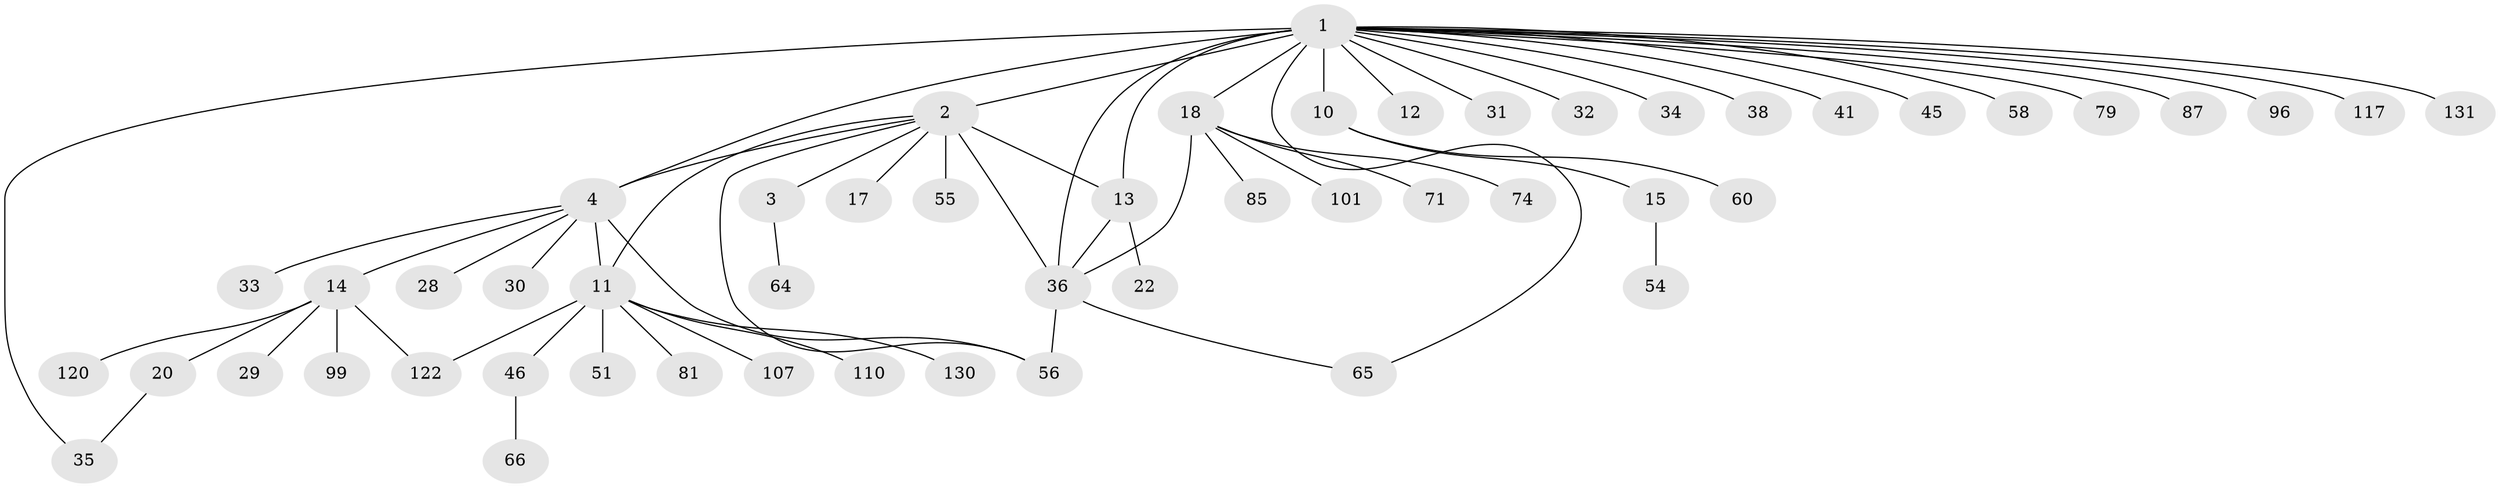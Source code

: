 // original degree distribution, {11: 0.007633587786259542, 20: 0.007633587786259542, 2: 0.183206106870229, 10: 0.007633587786259542, 3: 0.11450381679389313, 16: 0.007633587786259542, 5: 0.015267175572519083, 9: 0.015267175572519083, 1: 0.5801526717557252, 6: 0.007633587786259542, 7: 0.030534351145038167, 8: 0.007633587786259542, 4: 0.015267175572519083}
// Generated by graph-tools (version 1.1) at 2025/18/03/04/25 18:18:24]
// undirected, 52 vertices, 62 edges
graph export_dot {
graph [start="1"]
  node [color=gray90,style=filled];
  1 [super="+7"];
  2 [super="+16+48+89+113+76+80+88+6+57+63+23"];
  3;
  4 [super="+93+124+5+44+24"];
  10;
  11;
  12;
  13 [super="+103+26+68"];
  14 [super="+62"];
  15 [super="+70+90+104+47+50"];
  17 [super="+39+77+109+25+19"];
  18 [super="+21"];
  20 [super="+53"];
  22;
  28 [super="+59"];
  29 [super="+118+49"];
  30;
  31 [super="+78"];
  32;
  33;
  34 [super="+97+92"];
  35 [super="+100"];
  36 [super="+37"];
  38;
  41 [super="+52"];
  45 [super="+82"];
  46 [super="+119+121"];
  51;
  54;
  55;
  56 [super="+114+69"];
  58;
  60;
  64;
  65;
  66 [super="+75"];
  71;
  74;
  79;
  81;
  85;
  87 [super="+94"];
  96;
  99;
  101;
  107;
  110;
  117;
  120;
  122;
  130;
  131;
  1 -- 2 [weight=5];
  1 -- 12;
  1 -- 32;
  1 -- 36 [weight=3];
  1 -- 45;
  1 -- 87;
  1 -- 131;
  1 -- 65;
  1 -- 10;
  1 -- 13;
  1 -- 79;
  1 -- 18;
  1 -- 31;
  1 -- 96;
  1 -- 34;
  1 -- 35;
  1 -- 38;
  1 -- 41;
  1 -- 117;
  1 -- 58;
  1 -- 4;
  2 -- 3;
  2 -- 4 [weight=3];
  2 -- 17;
  2 -- 55;
  2 -- 13;
  2 -- 11;
  2 -- 56;
  2 -- 36;
  3 -- 64;
  4 -- 11;
  4 -- 14;
  4 -- 33;
  4 -- 56;
  4 -- 28;
  4 -- 30;
  10 -- 15;
  10 -- 60;
  11 -- 46;
  11 -- 51;
  11 -- 81;
  11 -- 107;
  11 -- 110;
  11 -- 122;
  11 -- 130;
  13 -- 22;
  13 -- 36;
  14 -- 20;
  14 -- 29;
  14 -- 99;
  14 -- 120;
  14 -- 122;
  15 -- 54;
  18 -- 71;
  18 -- 74;
  18 -- 85;
  18 -- 101;
  18 -- 36;
  20 -- 35;
  36 -- 65;
  36 -- 56;
  46 -- 66;
}
